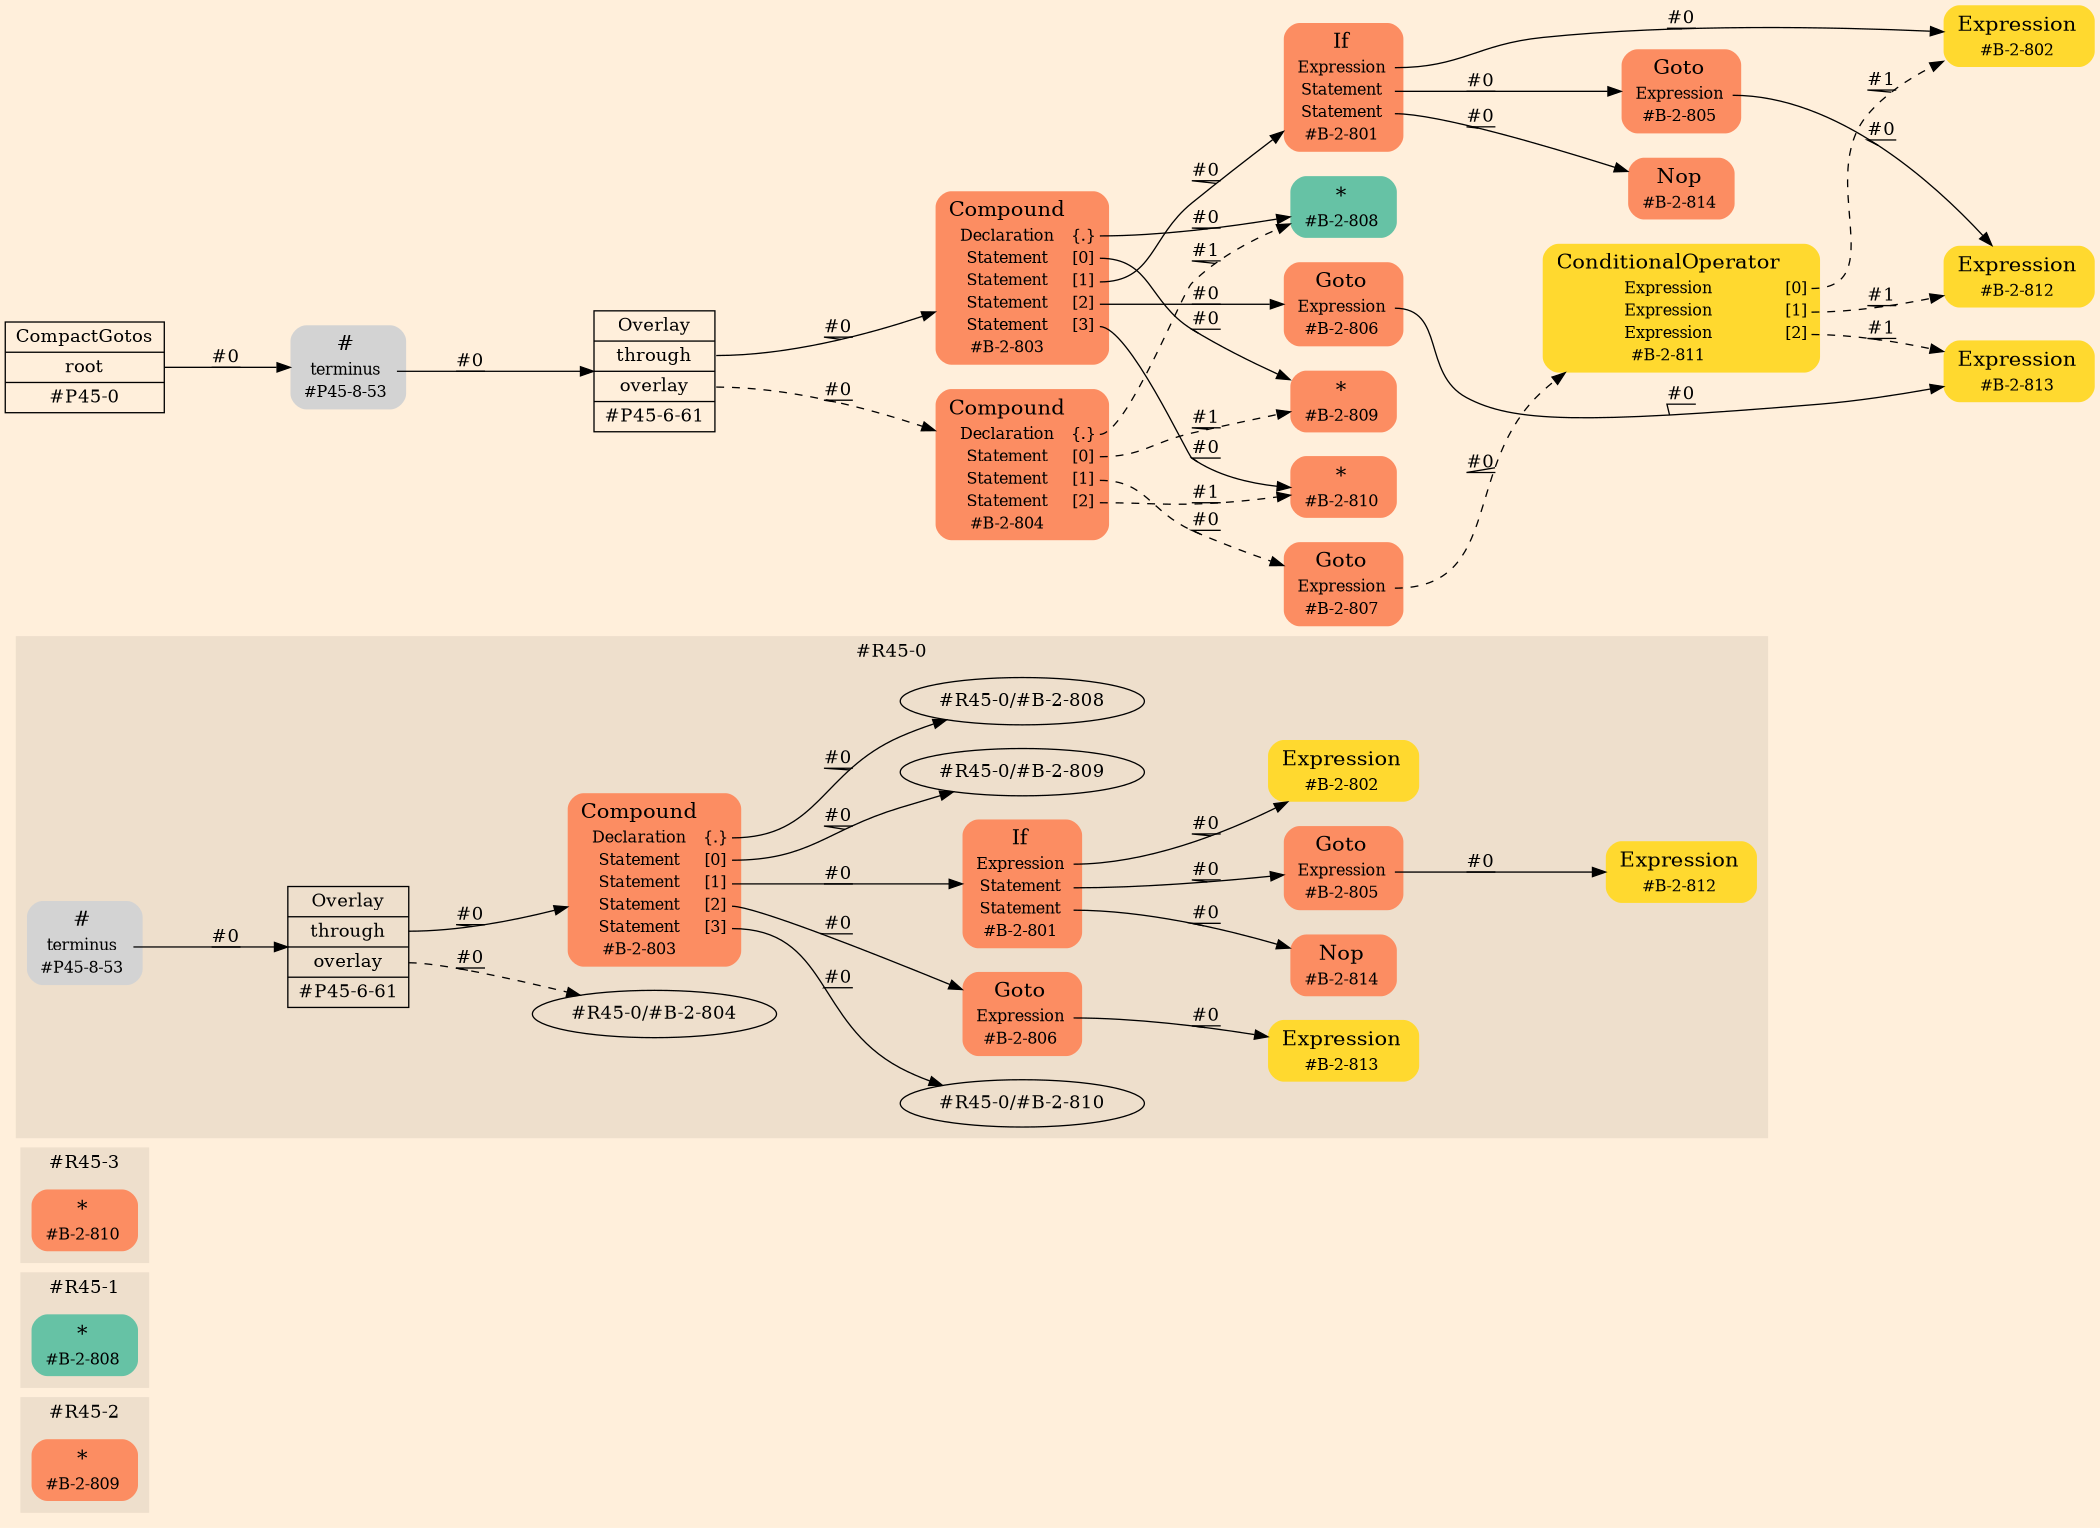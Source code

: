 digraph Inferno {
graph [
rankdir = "LR"
ranksep = 1.0
size = "14,20"
bgcolor = antiquewhite1
color = black
fontcolor = black
];
node [
];
subgraph "cluster#R45-2" {
label = "#R45-2"
style = "filled"
color = antiquewhite2
"#R45-2/#B-2-809" [
shape = "plaintext"
fillcolor = "/set28/2"
label = <<TABLE BORDER="0" CELLBORDER="0" CELLSPACING="0">
 <TR>
  <TD><FONT POINT-SIZE="16.0">*</FONT></TD>
  <TD></TD>
 </TR>
 <TR>
  <TD>#B-2-809</TD>
  <TD PORT="port0"></TD>
 </TR>
</TABLE>>
style = "rounded,filled"
fontsize = "12"
];
}
subgraph "cluster#R45-1" {
label = "#R45-1"
style = "filled"
color = antiquewhite2
"#R45-1/#B-2-808" [
shape = "plaintext"
fillcolor = "/set28/1"
label = <<TABLE BORDER="0" CELLBORDER="0" CELLSPACING="0">
 <TR>
  <TD><FONT POINT-SIZE="16.0">*</FONT></TD>
  <TD></TD>
 </TR>
 <TR>
  <TD>#B-2-808</TD>
  <TD PORT="port0"></TD>
 </TR>
</TABLE>>
style = "rounded,filled"
fontsize = "12"
];
}
subgraph "cluster#R45-3" {
label = "#R45-3"
style = "filled"
color = antiquewhite2
"#R45-3/#B-2-810" [
shape = "plaintext"
fillcolor = "/set28/2"
label = <<TABLE BORDER="0" CELLBORDER="0" CELLSPACING="0">
 <TR>
  <TD><FONT POINT-SIZE="16.0">*</FONT></TD>
  <TD></TD>
 </TR>
 <TR>
  <TD>#B-2-810</TD>
  <TD PORT="port0"></TD>
 </TR>
</TABLE>>
style = "rounded,filled"
fontsize = "12"
];
}
subgraph "cluster#R45-0" {
label = "#R45-0"
style = "filled"
color = antiquewhite2
"#R45-0/#B-2-806" [
shape = "plaintext"
fillcolor = "/set28/2"
label = <<TABLE BORDER="0" CELLBORDER="0" CELLSPACING="0">
 <TR>
  <TD><FONT POINT-SIZE="16.0">Goto</FONT></TD>
  <TD></TD>
 </TR>
 <TR>
  <TD>Expression</TD>
  <TD PORT="port0"></TD>
 </TR>
 <TR>
  <TD>#B-2-806</TD>
  <TD PORT="port1"></TD>
 </TR>
</TABLE>>
style = "rounded,filled"
fontsize = "12"
];
"#R45-0/#B-2-813" [
shape = "plaintext"
fillcolor = "/set28/6"
label = <<TABLE BORDER="0" CELLBORDER="0" CELLSPACING="0">
 <TR>
  <TD><FONT POINT-SIZE="16.0">Expression</FONT></TD>
  <TD></TD>
 </TR>
 <TR>
  <TD>#B-2-813</TD>
  <TD PORT="port0"></TD>
 </TR>
</TABLE>>
style = "rounded,filled"
fontsize = "12"
];
"#R45-0/#P45-6-61" [
shape = "record"
fillcolor = antiquewhite2
label = "<fixed> Overlay | <port0> through | <port1> overlay | <port2> #P45-6-61"
style = "filled"
fontsize = "14"
color = black
fontcolor = black
];
"#R45-0/#B-2-812" [
shape = "plaintext"
fillcolor = "/set28/6"
label = <<TABLE BORDER="0" CELLBORDER="0" CELLSPACING="0">
 <TR>
  <TD><FONT POINT-SIZE="16.0">Expression</FONT></TD>
  <TD></TD>
 </TR>
 <TR>
  <TD>#B-2-812</TD>
  <TD PORT="port0"></TD>
 </TR>
</TABLE>>
style = "rounded,filled"
fontsize = "12"
];
"#R45-0/#P45-8-53" [
shape = "plaintext"
label = <<TABLE BORDER="0" CELLBORDER="0" CELLSPACING="0">
 <TR>
  <TD><FONT POINT-SIZE="16.0">#</FONT></TD>
  <TD></TD>
 </TR>
 <TR>
  <TD>terminus</TD>
  <TD PORT="port0"></TD>
 </TR>
 <TR>
  <TD>#P45-8-53</TD>
  <TD PORT="port1"></TD>
 </TR>
</TABLE>>
style = "rounded,filled"
fontsize = "12"
];
"#R45-0/#B-2-801" [
shape = "plaintext"
fillcolor = "/set28/2"
label = <<TABLE BORDER="0" CELLBORDER="0" CELLSPACING="0">
 <TR>
  <TD><FONT POINT-SIZE="16.0">If</FONT></TD>
  <TD></TD>
 </TR>
 <TR>
  <TD>Expression</TD>
  <TD PORT="port0"></TD>
 </TR>
 <TR>
  <TD>Statement</TD>
  <TD PORT="port1"></TD>
 </TR>
 <TR>
  <TD>Statement</TD>
  <TD PORT="port2"></TD>
 </TR>
 <TR>
  <TD>#B-2-801</TD>
  <TD PORT="port3"></TD>
 </TR>
</TABLE>>
style = "rounded,filled"
fontsize = "12"
];
"#R45-0/#B-2-814" [
shape = "plaintext"
fillcolor = "/set28/2"
label = <<TABLE BORDER="0" CELLBORDER="0" CELLSPACING="0">
 <TR>
  <TD><FONT POINT-SIZE="16.0">Nop</FONT></TD>
  <TD></TD>
 </TR>
 <TR>
  <TD>#B-2-814</TD>
  <TD PORT="port0"></TD>
 </TR>
</TABLE>>
style = "rounded,filled"
fontsize = "12"
];
"#R45-0/#B-2-805" [
shape = "plaintext"
fillcolor = "/set28/2"
label = <<TABLE BORDER="0" CELLBORDER="0" CELLSPACING="0">
 <TR>
  <TD><FONT POINT-SIZE="16.0">Goto</FONT></TD>
  <TD></TD>
 </TR>
 <TR>
  <TD>Expression</TD>
  <TD PORT="port0"></TD>
 </TR>
 <TR>
  <TD>#B-2-805</TD>
  <TD PORT="port1"></TD>
 </TR>
</TABLE>>
style = "rounded,filled"
fontsize = "12"
];
"#R45-0/#B-2-803" [
shape = "plaintext"
fillcolor = "/set28/2"
label = <<TABLE BORDER="0" CELLBORDER="0" CELLSPACING="0">
 <TR>
  <TD><FONT POINT-SIZE="16.0">Compound</FONT></TD>
  <TD></TD>
 </TR>
 <TR>
  <TD>Declaration</TD>
  <TD PORT="port0">{.}</TD>
 </TR>
 <TR>
  <TD>Statement</TD>
  <TD PORT="port1">[0]</TD>
 </TR>
 <TR>
  <TD>Statement</TD>
  <TD PORT="port2">[1]</TD>
 </TR>
 <TR>
  <TD>Statement</TD>
  <TD PORT="port3">[2]</TD>
 </TR>
 <TR>
  <TD>Statement</TD>
  <TD PORT="port4">[3]</TD>
 </TR>
 <TR>
  <TD>#B-2-803</TD>
  <TD PORT="port5"></TD>
 </TR>
</TABLE>>
style = "rounded,filled"
fontsize = "12"
];
"#R45-0/#B-2-802" [
shape = "plaintext"
fillcolor = "/set28/6"
label = <<TABLE BORDER="0" CELLBORDER="0" CELLSPACING="0">
 <TR>
  <TD><FONT POINT-SIZE="16.0">Expression</FONT></TD>
  <TD></TD>
 </TR>
 <TR>
  <TD>#B-2-802</TD>
  <TD PORT="port0"></TD>
 </TR>
</TABLE>>
style = "rounded,filled"
fontsize = "12"
];
"#R45-0/#B-2-806":port0 -> "#R45-0/#B-2-813" [style="solid"
label = "#0"
decorate = true
color = black
fontcolor = black
];
"#R45-0/#P45-6-61":port0 -> "#R45-0/#B-2-803" [style="solid"
label = "#0"
decorate = true
color = black
fontcolor = black
];
"#R45-0/#P45-6-61":port1 -> "#R45-0/#B-2-804" [style="dashed"
label = "#0"
decorate = true
color = black
fontcolor = black
];
"#R45-0/#P45-8-53":port0 -> "#R45-0/#P45-6-61" [style="solid"
label = "#0"
decorate = true
color = black
fontcolor = black
];
"#R45-0/#B-2-801":port0 -> "#R45-0/#B-2-802" [style="solid"
label = "#0"
decorate = true
color = black
fontcolor = black
];
"#R45-0/#B-2-801":port1 -> "#R45-0/#B-2-805" [style="solid"
label = "#0"
decorate = true
color = black
fontcolor = black
];
"#R45-0/#B-2-801":port2 -> "#R45-0/#B-2-814" [style="solid"
label = "#0"
decorate = true
color = black
fontcolor = black
];
"#R45-0/#B-2-805":port0 -> "#R45-0/#B-2-812" [style="solid"
label = "#0"
decorate = true
color = black
fontcolor = black
];
"#R45-0/#B-2-803":port0 -> "#R45-0/#B-2-808" [style="solid"
label = "#0"
decorate = true
color = black
fontcolor = black
];
"#R45-0/#B-2-803":port1 -> "#R45-0/#B-2-809" [style="solid"
label = "#0"
decorate = true
color = black
fontcolor = black
];
"#R45-0/#B-2-803":port2 -> "#R45-0/#B-2-801" [style="solid"
label = "#0"
decorate = true
color = black
fontcolor = black
];
"#R45-0/#B-2-803":port3 -> "#R45-0/#B-2-806" [style="solid"
label = "#0"
decorate = true
color = black
fontcolor = black
];
"#R45-0/#B-2-803":port4 -> "#R45-0/#B-2-810" [style="solid"
label = "#0"
decorate = true
color = black
fontcolor = black
];
}
"CR#P45-0" [
shape = "record"
fillcolor = antiquewhite1
label = "<fixed> CompactGotos | <port0> root | <port1> #P45-0"
style = "filled"
fontsize = "14"
color = black
fontcolor = black
];
"#P45-8-53" [
shape = "plaintext"
label = <<TABLE BORDER="0" CELLBORDER="0" CELLSPACING="0">
 <TR>
  <TD><FONT POINT-SIZE="16.0">#</FONT></TD>
  <TD></TD>
 </TR>
 <TR>
  <TD>terminus</TD>
  <TD PORT="port0"></TD>
 </TR>
 <TR>
  <TD>#P45-8-53</TD>
  <TD PORT="port1"></TD>
 </TR>
</TABLE>>
style = "rounded,filled"
fontsize = "12"
];
"#P45-6-61" [
shape = "record"
fillcolor = antiquewhite1
label = "<fixed> Overlay | <port0> through | <port1> overlay | <port2> #P45-6-61"
style = "filled"
fontsize = "14"
color = black
fontcolor = black
];
"#B-2-803" [
shape = "plaintext"
fillcolor = "/set28/2"
label = <<TABLE BORDER="0" CELLBORDER="0" CELLSPACING="0">
 <TR>
  <TD><FONT POINT-SIZE="16.0">Compound</FONT></TD>
  <TD></TD>
 </TR>
 <TR>
  <TD>Declaration</TD>
  <TD PORT="port0">{.}</TD>
 </TR>
 <TR>
  <TD>Statement</TD>
  <TD PORT="port1">[0]</TD>
 </TR>
 <TR>
  <TD>Statement</TD>
  <TD PORT="port2">[1]</TD>
 </TR>
 <TR>
  <TD>Statement</TD>
  <TD PORT="port3">[2]</TD>
 </TR>
 <TR>
  <TD>Statement</TD>
  <TD PORT="port4">[3]</TD>
 </TR>
 <TR>
  <TD>#B-2-803</TD>
  <TD PORT="port5"></TD>
 </TR>
</TABLE>>
style = "rounded,filled"
fontsize = "12"
];
"#B-2-808" [
shape = "plaintext"
fillcolor = "/set28/1"
label = <<TABLE BORDER="0" CELLBORDER="0" CELLSPACING="0">
 <TR>
  <TD><FONT POINT-SIZE="16.0">*</FONT></TD>
  <TD></TD>
 </TR>
 <TR>
  <TD>#B-2-808</TD>
  <TD PORT="port0"></TD>
 </TR>
</TABLE>>
style = "rounded,filled"
fontsize = "12"
];
"#B-2-809" [
shape = "plaintext"
fillcolor = "/set28/2"
label = <<TABLE BORDER="0" CELLBORDER="0" CELLSPACING="0">
 <TR>
  <TD><FONT POINT-SIZE="16.0">*</FONT></TD>
  <TD></TD>
 </TR>
 <TR>
  <TD>#B-2-809</TD>
  <TD PORT="port0"></TD>
 </TR>
</TABLE>>
style = "rounded,filled"
fontsize = "12"
];
"#B-2-801" [
shape = "plaintext"
fillcolor = "/set28/2"
label = <<TABLE BORDER="0" CELLBORDER="0" CELLSPACING="0">
 <TR>
  <TD><FONT POINT-SIZE="16.0">If</FONT></TD>
  <TD></TD>
 </TR>
 <TR>
  <TD>Expression</TD>
  <TD PORT="port0"></TD>
 </TR>
 <TR>
  <TD>Statement</TD>
  <TD PORT="port1"></TD>
 </TR>
 <TR>
  <TD>Statement</TD>
  <TD PORT="port2"></TD>
 </TR>
 <TR>
  <TD>#B-2-801</TD>
  <TD PORT="port3"></TD>
 </TR>
</TABLE>>
style = "rounded,filled"
fontsize = "12"
];
"#B-2-802" [
shape = "plaintext"
fillcolor = "/set28/6"
label = <<TABLE BORDER="0" CELLBORDER="0" CELLSPACING="0">
 <TR>
  <TD><FONT POINT-SIZE="16.0">Expression</FONT></TD>
  <TD></TD>
 </TR>
 <TR>
  <TD>#B-2-802</TD>
  <TD PORT="port0"></TD>
 </TR>
</TABLE>>
style = "rounded,filled"
fontsize = "12"
];
"#B-2-805" [
shape = "plaintext"
fillcolor = "/set28/2"
label = <<TABLE BORDER="0" CELLBORDER="0" CELLSPACING="0">
 <TR>
  <TD><FONT POINT-SIZE="16.0">Goto</FONT></TD>
  <TD></TD>
 </TR>
 <TR>
  <TD>Expression</TD>
  <TD PORT="port0"></TD>
 </TR>
 <TR>
  <TD>#B-2-805</TD>
  <TD PORT="port1"></TD>
 </TR>
</TABLE>>
style = "rounded,filled"
fontsize = "12"
];
"#B-2-812" [
shape = "plaintext"
fillcolor = "/set28/6"
label = <<TABLE BORDER="0" CELLBORDER="0" CELLSPACING="0">
 <TR>
  <TD><FONT POINT-SIZE="16.0">Expression</FONT></TD>
  <TD></TD>
 </TR>
 <TR>
  <TD>#B-2-812</TD>
  <TD PORT="port0"></TD>
 </TR>
</TABLE>>
style = "rounded,filled"
fontsize = "12"
];
"#B-2-814" [
shape = "plaintext"
fillcolor = "/set28/2"
label = <<TABLE BORDER="0" CELLBORDER="0" CELLSPACING="0">
 <TR>
  <TD><FONT POINT-SIZE="16.0">Nop</FONT></TD>
  <TD></TD>
 </TR>
 <TR>
  <TD>#B-2-814</TD>
  <TD PORT="port0"></TD>
 </TR>
</TABLE>>
style = "rounded,filled"
fontsize = "12"
];
"#B-2-806" [
shape = "plaintext"
fillcolor = "/set28/2"
label = <<TABLE BORDER="0" CELLBORDER="0" CELLSPACING="0">
 <TR>
  <TD><FONT POINT-SIZE="16.0">Goto</FONT></TD>
  <TD></TD>
 </TR>
 <TR>
  <TD>Expression</TD>
  <TD PORT="port0"></TD>
 </TR>
 <TR>
  <TD>#B-2-806</TD>
  <TD PORT="port1"></TD>
 </TR>
</TABLE>>
style = "rounded,filled"
fontsize = "12"
];
"#B-2-813" [
shape = "plaintext"
fillcolor = "/set28/6"
label = <<TABLE BORDER="0" CELLBORDER="0" CELLSPACING="0">
 <TR>
  <TD><FONT POINT-SIZE="16.0">Expression</FONT></TD>
  <TD></TD>
 </TR>
 <TR>
  <TD>#B-2-813</TD>
  <TD PORT="port0"></TD>
 </TR>
</TABLE>>
style = "rounded,filled"
fontsize = "12"
];
"#B-2-810" [
shape = "plaintext"
fillcolor = "/set28/2"
label = <<TABLE BORDER="0" CELLBORDER="0" CELLSPACING="0">
 <TR>
  <TD><FONT POINT-SIZE="16.0">*</FONT></TD>
  <TD></TD>
 </TR>
 <TR>
  <TD>#B-2-810</TD>
  <TD PORT="port0"></TD>
 </TR>
</TABLE>>
style = "rounded,filled"
fontsize = "12"
];
"#B-2-804" [
shape = "plaintext"
fillcolor = "/set28/2"
label = <<TABLE BORDER="0" CELLBORDER="0" CELLSPACING="0">
 <TR>
  <TD><FONT POINT-SIZE="16.0">Compound</FONT></TD>
  <TD></TD>
 </TR>
 <TR>
  <TD>Declaration</TD>
  <TD PORT="port0">{.}</TD>
 </TR>
 <TR>
  <TD>Statement</TD>
  <TD PORT="port1">[0]</TD>
 </TR>
 <TR>
  <TD>Statement</TD>
  <TD PORT="port2">[1]</TD>
 </TR>
 <TR>
  <TD>Statement</TD>
  <TD PORT="port3">[2]</TD>
 </TR>
 <TR>
  <TD>#B-2-804</TD>
  <TD PORT="port4"></TD>
 </TR>
</TABLE>>
style = "rounded,filled"
fontsize = "12"
];
"#B-2-807" [
shape = "plaintext"
fillcolor = "/set28/2"
label = <<TABLE BORDER="0" CELLBORDER="0" CELLSPACING="0">
 <TR>
  <TD><FONT POINT-SIZE="16.0">Goto</FONT></TD>
  <TD></TD>
 </TR>
 <TR>
  <TD>Expression</TD>
  <TD PORT="port0"></TD>
 </TR>
 <TR>
  <TD>#B-2-807</TD>
  <TD PORT="port1"></TD>
 </TR>
</TABLE>>
style = "rounded,filled"
fontsize = "12"
];
"#B-2-811" [
shape = "plaintext"
fillcolor = "/set28/6"
label = <<TABLE BORDER="0" CELLBORDER="0" CELLSPACING="0">
 <TR>
  <TD><FONT POINT-SIZE="16.0">ConditionalOperator</FONT></TD>
  <TD></TD>
 </TR>
 <TR>
  <TD>Expression</TD>
  <TD PORT="port0">[0]</TD>
 </TR>
 <TR>
  <TD>Expression</TD>
  <TD PORT="port1">[1]</TD>
 </TR>
 <TR>
  <TD>Expression</TD>
  <TD PORT="port2">[2]</TD>
 </TR>
 <TR>
  <TD>#B-2-811</TD>
  <TD PORT="port3"></TD>
 </TR>
</TABLE>>
style = "rounded,filled"
fontsize = "12"
];
"CR#P45-0":port0 -> "#P45-8-53" [style="solid"
label = "#0"
decorate = true
color = black
fontcolor = black
];
"#P45-8-53":port0 -> "#P45-6-61" [style="solid"
label = "#0"
decorate = true
color = black
fontcolor = black
];
"#P45-6-61":port0 -> "#B-2-803" [style="solid"
label = "#0"
decorate = true
color = black
fontcolor = black
];
"#P45-6-61":port1 -> "#B-2-804" [style="dashed"
label = "#0"
decorate = true
color = black
fontcolor = black
];
"#B-2-803":port0 -> "#B-2-808" [style="solid"
label = "#0"
decorate = true
color = black
fontcolor = black
];
"#B-2-803":port1 -> "#B-2-809" [style="solid"
label = "#0"
decorate = true
color = black
fontcolor = black
];
"#B-2-803":port2 -> "#B-2-801" [style="solid"
label = "#0"
decorate = true
color = black
fontcolor = black
];
"#B-2-803":port3 -> "#B-2-806" [style="solid"
label = "#0"
decorate = true
color = black
fontcolor = black
];
"#B-2-803":port4 -> "#B-2-810" [style="solid"
label = "#0"
decorate = true
color = black
fontcolor = black
];
"#B-2-801":port0 -> "#B-2-802" [style="solid"
label = "#0"
decorate = true
color = black
fontcolor = black
];
"#B-2-801":port1 -> "#B-2-805" [style="solid"
label = "#0"
decorate = true
color = black
fontcolor = black
];
"#B-2-801":port2 -> "#B-2-814" [style="solid"
label = "#0"
decorate = true
color = black
fontcolor = black
];
"#B-2-805":port0 -> "#B-2-812" [style="solid"
label = "#0"
decorate = true
color = black
fontcolor = black
];
"#B-2-806":port0 -> "#B-2-813" [style="solid"
label = "#0"
decorate = true
color = black
fontcolor = black
];
"#B-2-804":port0 -> "#B-2-808" [style="dashed"
label = "#1"
decorate = true
color = black
fontcolor = black
];
"#B-2-804":port1 -> "#B-2-809" [style="dashed"
label = "#1"
decorate = true
color = black
fontcolor = black
];
"#B-2-804":port2 -> "#B-2-807" [style="dashed"
label = "#0"
decorate = true
color = black
fontcolor = black
];
"#B-2-804":port3 -> "#B-2-810" [style="dashed"
label = "#1"
decorate = true
color = black
fontcolor = black
];
"#B-2-807":port0 -> "#B-2-811" [style="dashed"
label = "#0"
decorate = true
color = black
fontcolor = black
];
"#B-2-811":port0 -> "#B-2-802" [style="dashed"
label = "#1"
decorate = true
color = black
fontcolor = black
];
"#B-2-811":port1 -> "#B-2-812" [style="dashed"
label = "#1"
decorate = true
color = black
fontcolor = black
];
"#B-2-811":port2 -> "#B-2-813" [style="dashed"
label = "#1"
decorate = true
color = black
fontcolor = black
];
}
